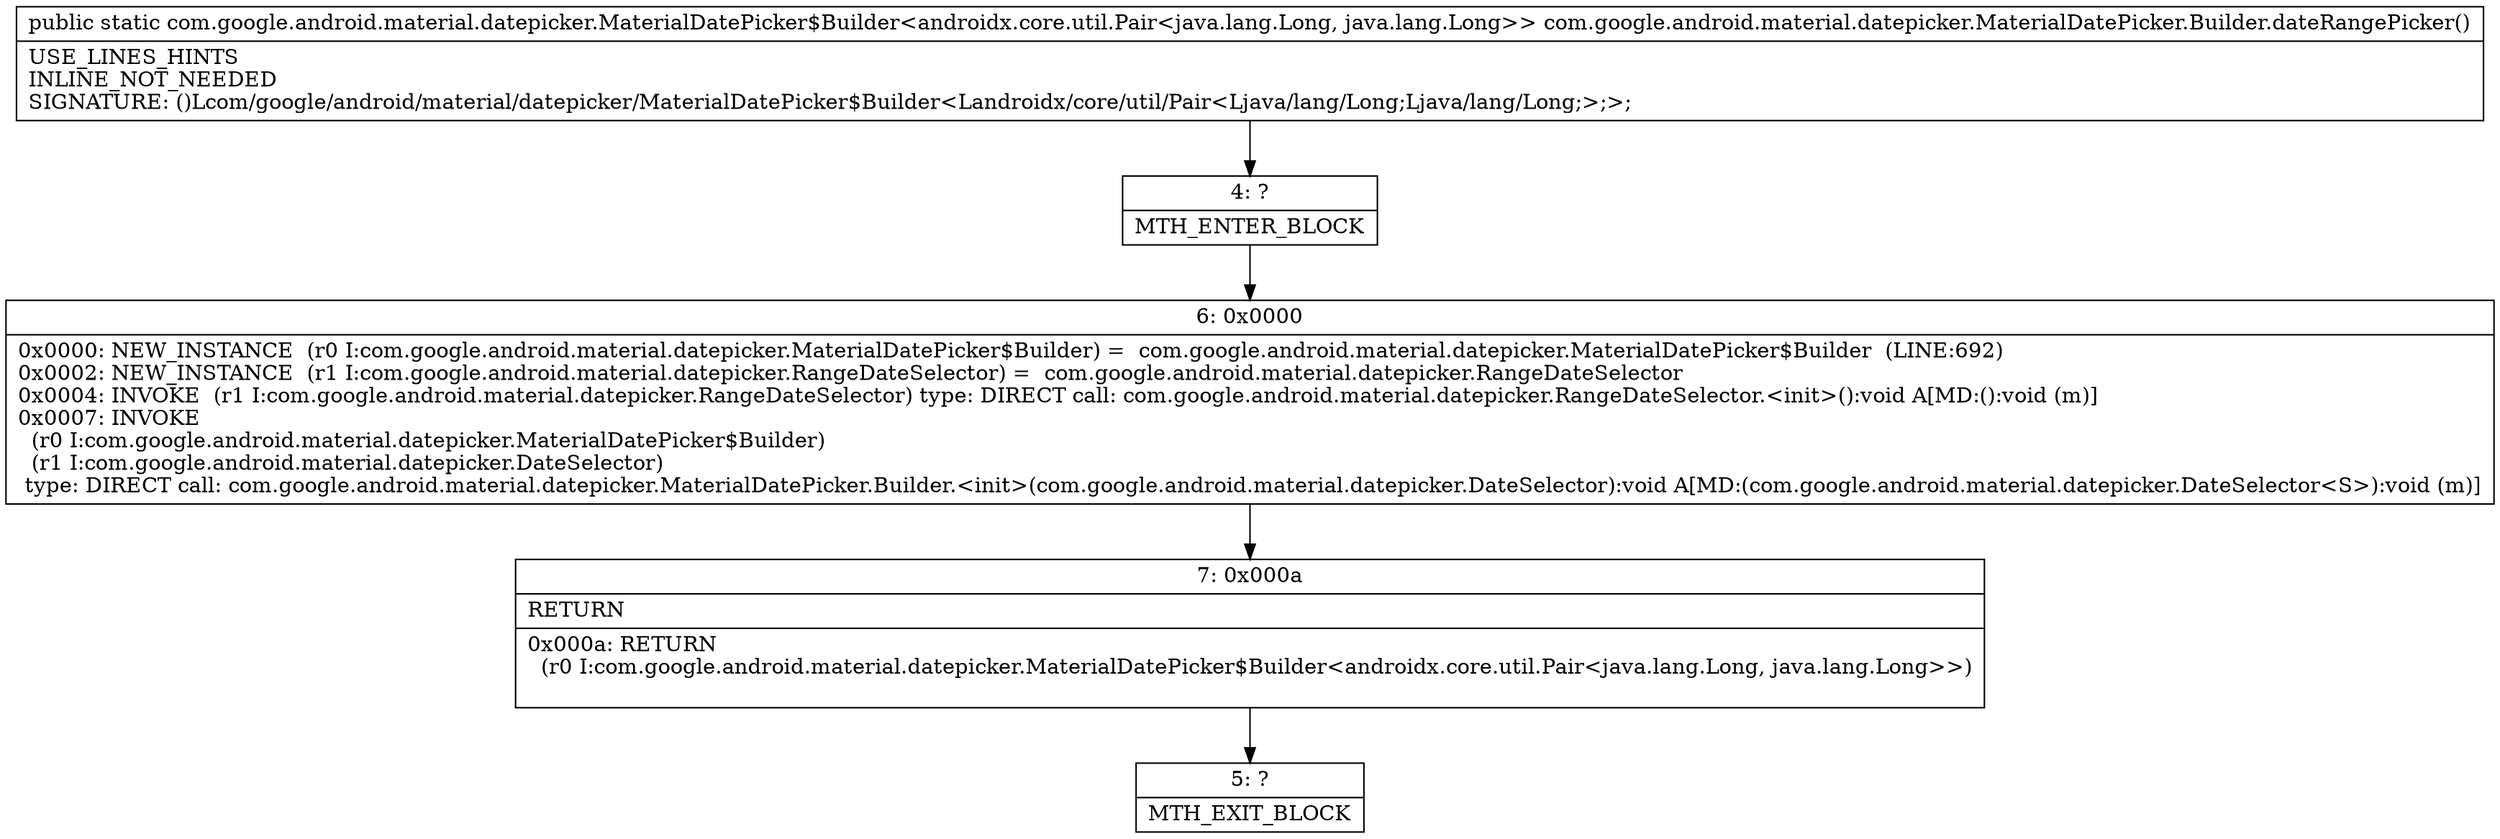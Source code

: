 digraph "CFG forcom.google.android.material.datepicker.MaterialDatePicker.Builder.dateRangePicker()Lcom\/google\/android\/material\/datepicker\/MaterialDatePicker$Builder;" {
Node_4 [shape=record,label="{4\:\ ?|MTH_ENTER_BLOCK\l}"];
Node_6 [shape=record,label="{6\:\ 0x0000|0x0000: NEW_INSTANCE  (r0 I:com.google.android.material.datepicker.MaterialDatePicker$Builder) =  com.google.android.material.datepicker.MaterialDatePicker$Builder  (LINE:692)\l0x0002: NEW_INSTANCE  (r1 I:com.google.android.material.datepicker.RangeDateSelector) =  com.google.android.material.datepicker.RangeDateSelector \l0x0004: INVOKE  (r1 I:com.google.android.material.datepicker.RangeDateSelector) type: DIRECT call: com.google.android.material.datepicker.RangeDateSelector.\<init\>():void A[MD:():void (m)]\l0x0007: INVOKE  \l  (r0 I:com.google.android.material.datepicker.MaterialDatePicker$Builder)\l  (r1 I:com.google.android.material.datepicker.DateSelector)\l type: DIRECT call: com.google.android.material.datepicker.MaterialDatePicker.Builder.\<init\>(com.google.android.material.datepicker.DateSelector):void A[MD:(com.google.android.material.datepicker.DateSelector\<S\>):void (m)]\l}"];
Node_7 [shape=record,label="{7\:\ 0x000a|RETURN\l|0x000a: RETURN  \l  (r0 I:com.google.android.material.datepicker.MaterialDatePicker$Builder\<androidx.core.util.Pair\<java.lang.Long, java.lang.Long\>\>)\l \l}"];
Node_5 [shape=record,label="{5\:\ ?|MTH_EXIT_BLOCK\l}"];
MethodNode[shape=record,label="{public static com.google.android.material.datepicker.MaterialDatePicker$Builder\<androidx.core.util.Pair\<java.lang.Long, java.lang.Long\>\> com.google.android.material.datepicker.MaterialDatePicker.Builder.dateRangePicker()  | USE_LINES_HINTS\lINLINE_NOT_NEEDED\lSIGNATURE: ()Lcom\/google\/android\/material\/datepicker\/MaterialDatePicker$Builder\<Landroidx\/core\/util\/Pair\<Ljava\/lang\/Long;Ljava\/lang\/Long;\>;\>;\l}"];
MethodNode -> Node_4;Node_4 -> Node_6;
Node_6 -> Node_7;
Node_7 -> Node_5;
}

